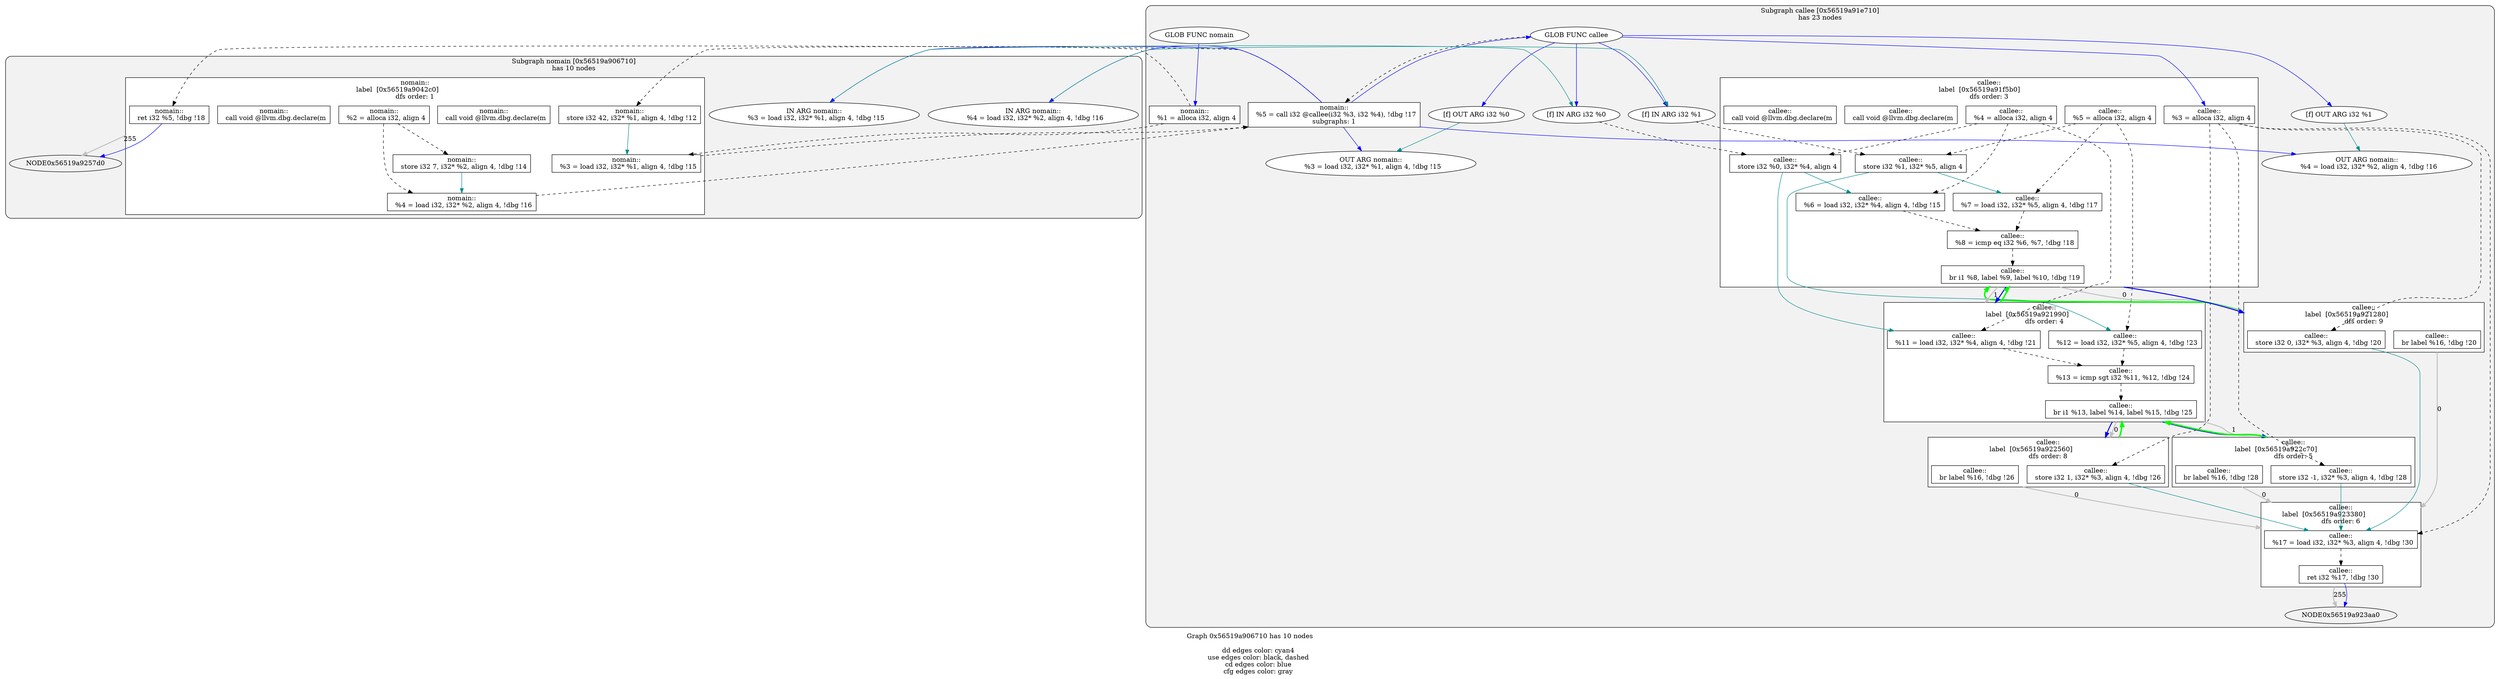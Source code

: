 digraph "DependenceGraph" {
	compound=true label="Graph 0x56519a906710 has 10 nodes\n
	dd edges color: cyan4
	use edges color: black, dashed
	cd edges color: blue
	cfg edges color: gray"

	/* subgraph 0x56519a91e710 nodes */
	subgraph cluster_0x56519a91e710 {
		style="filled, rounded" fillcolor=gray95
		label="Subgraph callee [0x56519a91e710]\nhas 23 nodes
"
		NODE0x56519a91ecc0 [label="[f] IN ARG i32 %0" style=filled fillcolor=white]
		/* -- node 0x56519a90f140
		 * ------------------------------------------- */
		/* DD edges */
		/* USE edges */
		NODE0x56519a91ecc0 -> NODE0x56519a91fee0 [color="black" rank=max style="dashed"]
		/* CD edges */
		/* ID edges */
		NODE0x56519a91eec0 [label="[f] OUT ARG i32 %0" style=filled fillcolor=white]
		/* -- node 0x56519a90f140
		 * ------------------------------------------- */
		/* DD edges */
		NODE0x56519a91eec0 -> NODE0x56519a924a90 [color="cyan4" rank=max]
		/* USE edges */
		/* CD edges */
		/* ID edges */
		NODE0x56519a91f100 [label="[f] IN ARG i32 %1" style=filled fillcolor=white]
		/* -- node 0x56519a90f168
		 * ------------------------------------------- */
		/* DD edges */
		/* USE edges */
		NODE0x56519a91f100 -> NODE0x56519a9203d0 [color="black" rank=max style="dashed"]
		/* CD edges */
		/* ID edges */
		NODE0x56519a91f300 [label="[f] OUT ARG i32 %1" style=filled fillcolor=white]
		/* -- node 0x56519a90f168
		 * ------------------------------------------- */
		/* DD edges */
		NODE0x56519a91f300 -> NODE0x56519a925090 [color="cyan4" rank=max]
		/* USE edges */
		/* CD edges */
		/* ID edges */
		/* Basic Block callee::
label  [0x56519a921280] */
		subgraph cluster_bb_0x56519a921280 {
			style=filled fillcolor=white
			label="callee::
label  [0x56519a921280]		\ndfs order: 9"
			NODE0x56519a921490 [shape=rect label="0x56519a910340"]
			NODE0x56519a9216f0 [shape=rect label="0x56519a90a4b0"]
		} /* cluster_bb_0x56519a921280 */

		/* Basic Block callee::
label  [0x56519a91f5b0] */
		subgraph cluster_bb_0x56519a91f5b0 {
			style=filled fillcolor=white
			label="callee::
label  [0x56519a91f5b0]		\ndfs order: 3"
			NODE0x56519a91f7c0 [shape=rect label="0x56519a90a220"]
			NODE0x56519a91fa20 [shape=rect label="0x56519a90a2c0"]
			NODE0x56519a91fc80 [shape=rect label="0x56519a90a330"]
			NODE0x56519a91fee0 [shape=rect label="0x56519a90ffc0"]
			NODE0x56519a920140 [shape=rect label="0x56519a901d50"]
			NODE0x56519a9203d0 [shape=rect label="0x56519a9100b0"]
			NODE0x56519a920630 [shape=rect label="0x56519a8b58f0"]
			NODE0x56519a9208c0 [shape=rect label="0x56519a90a3d0"]
			NODE0x56519a920b20 [shape=rect label="0x56519a90a440"]
			NODE0x56519a920d80 [shape=rect label="0x56519a8d9c60"]
			NODE0x56519a920fe0 [shape=rect label="0x56519a910280"]
		} /* cluster_bb_0x56519a91f5b0 */

		/* Basic Block callee::
label  [0x56519a921990] */
		subgraph cluster_bb_0x56519a921990 {
			style=filled fillcolor=white
			label="callee::
label  [0x56519a921990]		\ndfs order: 4"
			NODE0x56519a921ba0 [shape=rect label="0x56519a9103e0"]
			NODE0x56519a921e00 [shape=rect label="0x56519a910480"]
			NODE0x56519a922060 [shape=rect label="0x56519a910540"]
			NODE0x56519a9222c0 [shape=rect label="0x56519a910620"]
		} /* cluster_bb_0x56519a921990 */

		/* Basic Block callee::
label  [0x56519a922560] */
		subgraph cluster_bb_0x56519a922560 {
			style=filled fillcolor=white
			label="callee::
label  [0x56519a922560]		\ndfs order: 8"
			NODE0x56519a922770 [shape=rect label="0x56519a9106e0"]
			NODE0x56519a9229d0 [shape=rect label="0x56519a910780"]
		} /* cluster_bb_0x56519a922560 */

		/* Basic Block callee::
label  [0x56519a922c70] */
		subgraph cluster_bb_0x56519a922c70 {
			style=filled fillcolor=white
			label="callee::
label  [0x56519a922c70]		\ndfs order: 5"
			NODE0x56519a922e80 [shape=rect label="0x56519a910810"]
			NODE0x56519a9230e0 [shape=rect label="0x56519a9108b0"]
		} /* cluster_bb_0x56519a922c70 */

		/* Basic Block callee::
label  [0x56519a923380] */
		subgraph cluster_bb_0x56519a923380 {
			style=filled fillcolor=white
			label="callee::
label  [0x56519a923380]		\ndfs order: 6"
			NODE0x56519a923590 [shape=rect label="0x56519a910920"]
			NODE0x56519a9237f0 [shape=rect label="0x56519a9109c0"]
		} /* cluster_bb_0x56519a923380 */

	NODE0x56519a9216f0 -> NODE0x56519a923590 [penwidth=2 label="0"  ltail=cluster_bb_0x56519a921280  lhead=cluster_bb_0x56519a923380  color="gray"]
	/* post-dominance frontiers */
NODE0x56519a921490 -> NODE0x56519a920fe0 [penwidth=3 color=green  ltail=cluster_bb_0x56519a921280  lhead=cluster_bb_0x56519a91f5b0 constraint=false]
	NODE0x56519a920fe0 -> NODE0x56519a921490 [penwidth=2 label="0"  ltail=cluster_bb_0x56519a91f5b0  lhead=cluster_bb_0x56519a921280  color="gray"]
	NODE0x56519a920fe0 -> NODE0x56519a921ba0 [penwidth=2 label="1"  ltail=cluster_bb_0x56519a91f5b0  lhead=cluster_bb_0x56519a921990  color="gray"]
	NODE0x56519a920fe0 -> NODE0x56519a921490 [penwidth=2 color=blue  ltail=cluster_bb_0x56519a91f5b0  lhead=cluster_bb_0x56519a921280]
	NODE0x56519a920fe0 -> NODE0x56519a921ba0 [penwidth=2 color=blue  ltail=cluster_bb_0x56519a91f5b0  lhead=cluster_bb_0x56519a921990]
	NODE0x56519a9222c0 -> NODE0x56519a922770 [penwidth=2 label="0"  ltail=cluster_bb_0x56519a921990  lhead=cluster_bb_0x56519a922560  color="gray"]
	NODE0x56519a9222c0 -> NODE0x56519a922e80 [penwidth=2 label="1"  ltail=cluster_bb_0x56519a921990  lhead=cluster_bb_0x56519a922c70  color="gray"]
	NODE0x56519a9222c0 -> NODE0x56519a922770 [penwidth=2 color=blue  ltail=cluster_bb_0x56519a921990  lhead=cluster_bb_0x56519a922560]
	NODE0x56519a9222c0 -> NODE0x56519a922e80 [penwidth=2 color=blue  ltail=cluster_bb_0x56519a921990  lhead=cluster_bb_0x56519a922c70]
	/* post-dominance frontiers */
NODE0x56519a921ba0 -> NODE0x56519a920fe0 [penwidth=3 color=green  ltail=cluster_bb_0x56519a921990  lhead=cluster_bb_0x56519a91f5b0 constraint=false]
	NODE0x56519a9229d0 -> NODE0x56519a923590 [penwidth=2 label="0"  ltail=cluster_bb_0x56519a922560  lhead=cluster_bb_0x56519a923380  color="gray"]
	/* post-dominance frontiers */
NODE0x56519a922770 -> NODE0x56519a9222c0 [penwidth=3 color=green  ltail=cluster_bb_0x56519a922560  lhead=cluster_bb_0x56519a921990 constraint=false]
	NODE0x56519a9230e0 -> NODE0x56519a923590 [penwidth=2 label="0"  ltail=cluster_bb_0x56519a922c70  lhead=cluster_bb_0x56519a923380  color="gray"]
	/* post-dominance frontiers */
NODE0x56519a922e80 -> NODE0x56519a9222c0 [penwidth=3 color=green  ltail=cluster_bb_0x56519a922c70  lhead=cluster_bb_0x56519a921990 constraint=false]
	NODE0x56519a9237f0 -> NODE0x56519a923aa0 [penwidth=2 label="255"  ltail=cluster_bb_0x56519a923380  lhead=cluster_bb_0x56519a923ca0  color="gray"]
		NODE0x56519a920630 [label="callee::
  call void @llvm.dbg.declare(m" labelURL="nomain.c:1:23" style=filled fillcolor=white]
		/* -- node 0x56519a8b58f0
		 * ------------------------------------------- */
		/* DD edges */
		/* USE edges */
		/* CD edges */
		/* ID edges */
		NODE0x56519a920d80 [label="callee::
  %8 = icmp eq i32 %6, %7, !dbg !18" labelURL="nomain.c:2:11" style=filled fillcolor=white]
		/* -- node 0x56519a8d9c60
		 * ------------------------------------------- */
		/* DD edges */
		/* USE edges */
		NODE0x56519a920d80 -> NODE0x56519a920fe0 [color="black" rank=max style="dashed"]
		/* CD edges */
		/* ID edges */
		NODE0x56519a920140 [label="callee::
  call void @llvm.dbg.declare(m" labelURL="nomain.c:1:16" style=filled fillcolor=white]
		/* -- node 0x56519a901d50
		 * ------------------------------------------- */
		/* DD edges */
		/* USE edges */
		/* CD edges */
		/* ID edges */
		NODE0x56519a91f7c0 [label="callee::
  %3 = alloca i32, align 4" style=filled fillcolor=white]
		/* -- node 0x56519a90a220
		 * ------------------------------------------- */
		/* DD edges */
		/* USE edges */
		NODE0x56519a91f7c0 -> NODE0x56519a921490 [color="black" rank=max style="dashed"]
		NODE0x56519a91f7c0 -> NODE0x56519a922770 [color="black" rank=max style="dashed"]
		NODE0x56519a91f7c0 -> NODE0x56519a922e80 [color="black" rank=max style="dashed"]
		NODE0x56519a91f7c0 -> NODE0x56519a923590 [color="black" rank=max style="dashed"]
		/* CD edges */
		/* ID edges */
		NODE0x56519a91fa20 [label="callee::
  %4 = alloca i32, align 4" style=filled fillcolor=white]
		/* -- node 0x56519a90a2c0
		 * ------------------------------------------- */
		/* DD edges */
		/* USE edges */
		NODE0x56519a91fa20 -> NODE0x56519a91fee0 [color="black" rank=max style="dashed"]
		NODE0x56519a91fa20 -> NODE0x56519a9208c0 [color="black" rank=max style="dashed"]
		NODE0x56519a91fa20 -> NODE0x56519a921ba0 [color="black" rank=max style="dashed"]
		/* CD edges */
		/* ID edges */
		NODE0x56519a91fc80 [label="callee::
  %5 = alloca i32, align 4" style=filled fillcolor=white]
		/* -- node 0x56519a90a330
		 * ------------------------------------------- */
		/* DD edges */
		/* USE edges */
		NODE0x56519a91fc80 -> NODE0x56519a9203d0 [color="black" rank=max style="dashed"]
		NODE0x56519a91fc80 -> NODE0x56519a920b20 [color="black" rank=max style="dashed"]
		NODE0x56519a91fc80 -> NODE0x56519a921e00 [color="black" rank=max style="dashed"]
		/* CD edges */
		/* ID edges */
		NODE0x56519a9208c0 [label="callee::
  %6 = load i32, i32* %4, align 4, !dbg !15" labelURL="nomain.c:2:9" style=filled fillcolor=white]
		/* -- node 0x56519a90a3d0
		 * ------------------------------------------- */
		/* DD edges */
		/* USE edges */
		NODE0x56519a9208c0 -> NODE0x56519a920d80 [color="black" rank=max style="dashed"]
		/* CD edges */
		/* ID edges */
		NODE0x56519a920b20 [label="callee::
  %7 = load i32, i32* %5, align 4, !dbg !17" labelURL="nomain.c:2:14" style=filled fillcolor=white]
		/* -- node 0x56519a90a440
		 * ------------------------------------------- */
		/* DD edges */
		/* USE edges */
		NODE0x56519a920b20 -> NODE0x56519a920d80 [color="black" rank=max style="dashed"]
		/* CD edges */
		/* ID edges */
		NODE0x56519a9216f0 [label="callee::
  br label %16, !dbg !20" labelURL="nomain.c:2:17" style=filled fillcolor=white]
		/* -- node 0x56519a90a4b0
		 * ------------------------------------------- */
		/* DD edges */
		/* USE edges */
		/* CD edges */
		/* ID edges */
		NODE0x56519a91fee0 [label="callee::
  store i32 %0, i32* %4, align 4" style=filled fillcolor=white]
		/* -- node 0x56519a90ffc0
		 * ------------------------------------------- */
		/* DD edges */
		NODE0x56519a91fee0 -> NODE0x56519a9208c0 [color="cyan4" rank=max]
		NODE0x56519a91fee0 -> NODE0x56519a921ba0 [color="cyan4" rank=max]
		/* USE edges */
		/* CD edges */
		/* ID edges */
		NODE0x56519a9203d0 [label="callee::
  store i32 %1, i32* %5, align 4" style=filled fillcolor=white]
		/* -- node 0x56519a9100b0
		 * ------------------------------------------- */
		/* DD edges */
		NODE0x56519a9203d0 -> NODE0x56519a920b20 [color="cyan4" rank=max]
		NODE0x56519a9203d0 -> NODE0x56519a921e00 [color="cyan4" rank=max]
		/* USE edges */
		/* CD edges */
		/* ID edges */
		NODE0x56519a920fe0 [label="callee::
  br i1 %8, label %9, label %10, !dbg !19" labelURL="nomain.c:2:9" style=filled fillcolor=white]
		/* -- node 0x56519a910280
		 * ------------------------------------------- */
		/* DD edges */
		/* USE edges */
		/* CD edges */
		/* ID edges */
		NODE0x56519a921490 [label="callee::
  store i32 0, i32* %3, align 4, !dbg !20" labelURL="nomain.c:2:17" style=filled fillcolor=white]
		/* -- node 0x56519a910340
		 * ------------------------------------------- */
		/* DD edges */
		NODE0x56519a921490 -> NODE0x56519a923590 [color="cyan4" rank=max]
		/* USE edges */
		/* CD edges */
		/* ID edges */
		NODE0x56519a921ba0 [label="callee::
  %11 = load i32, i32* %4, align 4, !dbg !21" labelURL="nomain.c:4:9" style=filled fillcolor=white]
		/* -- node 0x56519a9103e0
		 * ------------------------------------------- */
		/* DD edges */
		/* USE edges */
		NODE0x56519a921ba0 -> NODE0x56519a922060 [color="black" rank=max style="dashed"]
		/* CD edges */
		/* ID edges */
		NODE0x56519a921e00 [label="callee::
  %12 = load i32, i32* %5, align 4, !dbg !23" labelURL="nomain.c:4:13" style=filled fillcolor=white]
		/* -- node 0x56519a910480
		 * ------------------------------------------- */
		/* DD edges */
		/* USE edges */
		NODE0x56519a921e00 -> NODE0x56519a922060 [color="black" rank=max style="dashed"]
		/* CD edges */
		/* ID edges */
		NODE0x56519a922060 [label="callee::
  %13 = icmp sgt i32 %11, %12, !dbg !24" labelURL="nomain.c:4:11" style=filled fillcolor=white]
		/* -- node 0x56519a910540
		 * ------------------------------------------- */
		/* DD edges */
		/* USE edges */
		NODE0x56519a922060 -> NODE0x56519a9222c0 [color="black" rank=max style="dashed"]
		/* CD edges */
		/* ID edges */
		NODE0x56519a9222c0 [label="callee::
  br i1 %13, label %14, label %15, !dbg !25" labelURL="nomain.c:4:9" style=filled fillcolor=white]
		/* -- node 0x56519a910620
		 * ------------------------------------------- */
		/* DD edges */
		/* USE edges */
		/* CD edges */
		/* ID edges */
		NODE0x56519a922770 [label="callee::
  store i32 1, i32* %3, align 4, !dbg !26" labelURL="nomain.c:5:8" style=filled fillcolor=white]
		/* -- node 0x56519a9106e0
		 * ------------------------------------------- */
		/* DD edges */
		NODE0x56519a922770 -> NODE0x56519a923590 [color="cyan4" rank=max]
		/* USE edges */
		/* CD edges */
		/* ID edges */
		NODE0x56519a9229d0 [label="callee::
  br label %16, !dbg !26" labelURL="nomain.c:5:8" style=filled fillcolor=white]
		/* -- node 0x56519a910780
		 * ------------------------------------------- */
		/* DD edges */
		/* USE edges */
		/* CD edges */
		/* ID edges */
		NODE0x56519a922e80 [label="callee::
  store i32 -1, i32* %3, align 4, !dbg !28" labelURL="nomain.c:7:9" style=filled fillcolor=white]
		/* -- node 0x56519a910810
		 * ------------------------------------------- */
		/* DD edges */
		NODE0x56519a922e80 -> NODE0x56519a923590 [color="cyan4" rank=max]
		/* USE edges */
		/* CD edges */
		/* ID edges */
		NODE0x56519a9230e0 [label="callee::
  br label %16, !dbg !28" labelURL="nomain.c:7:9" style=filled fillcolor=white]
		/* -- node 0x56519a9108b0
		 * ------------------------------------------- */
		/* DD edges */
		/* USE edges */
		/* CD edges */
		/* ID edges */
		NODE0x56519a923590 [label="callee::
  %17 = load i32, i32* %3, align 4, !dbg !30" labelURL="nomain.c:9:1" style=filled fillcolor=white]
		/* -- node 0x56519a910920
		 * ------------------------------------------- */
		/* DD edges */
		/* USE edges */
		NODE0x56519a923590 -> NODE0x56519a9237f0 [color="black" rank=max style="dashed"]
		/* CD edges */
		/* ID edges */
		NODE0x56519a9237f0 [label="callee::
  ret i32 %17, !dbg !30" labelURL="nomain.c:9:1" style=filled fillcolor=white]
		/* -- node 0x56519a9109c0
		 * ------------------------------------------- */
		/* DD edges */
		/* USE edges */
		/* CD edges */
		NODE0x56519a9237f0 -> NODE0x56519a923aa0 [color="blue"]
		/* ID edges */
		NODE0x56519a91e8b0 [label="GLOB FUNC callee" style=filled fillcolor=white]
		/* -- node 0x56519a8d86f8
		 * ------------------------------------------- */
		/* DD edges */
		/* USE edges */
		NODE0x56519a91e8b0 -> NODE0x56519a91e470 [color="black" rank=max style="dashed"]
		/* CD edges */
		NODE0x56519a91e8b0 -> NODE0x56519a91ecc0 [color="blue"]
		NODE0x56519a91e8b0 -> NODE0x56519a91eec0 [color="blue"]
		NODE0x56519a91e8b0 -> NODE0x56519a91f100 [color="blue"]
		NODE0x56519a91e8b0 -> NODE0x56519a91f300 [color="blue"]
		NODE0x56519a91e8b0 -> NODE0x56519a91f7c0 [color="blue"]
		/* ID edges */
		NODE0x56519a91cf30 [label="GLOB FUNC nomain" style=filled fillcolor=white]
		/* -- node 0x56519a8d8938
		 * ------------------------------------------- */
		/* DD edges */
		/* USE edges */
		/* CD edges */
		NODE0x56519a91cf30 -> NODE0x56519a91d170 [color="blue"]
		/* ID edges */
	}
	/* subgraph 0x56519a906710 nodes */
	subgraph cluster_0x56519a906710 {
		style="filled, rounded" fillcolor=gray95
		label="Subgraph nomain [0x56519a906710]\nhas 10 nodes
"
		/* Basic Block nomain::
label  [0x56519a9042c0] */
		subgraph cluster_bb_0x56519a9042c0 {
			style=filled fillcolor=white
			label="nomain::
label  [0x56519a9042c0]		\ndfs order: 1"
			NODE0x56519a91d170 [shape=rect label="0x56519a911ba0"]
			NODE0x56519a91d3d0 [shape=rect label="0x56519a911c10"]
			NODE0x56519a91d630 [shape=rect label="0x56519a90c410"]
			NODE0x56519a91d890 [shape=rect label="0x56519a911cd0"]
			NODE0x56519a91daf0 [shape=rect label="0x56519a8aa340"]
			NODE0x56519a91dd50 [shape=rect label="0x56519a911df0"]
			NODE0x56519a91dfb0 [shape=rect label="0x56519a911e60"]
			NODE0x56519a91e210 [shape=rect label="0x56519a911f00"]
			NODE0x56519a91e470 [shape=rect label="0x56519a905150"]
			NODE0x56519a925520 [shape=rect label="0x56519a911fd0"]
		} /* cluster_bb_0x56519a9042c0 */

	NODE0x56519a925520 -> NODE0x56519a9257d0 [penwidth=2 label="255"  ltail=cluster_bb_0x56519a9042c0  lhead=cluster_bb_0x56519a9259d0  color="gray"]
		NODE0x56519a91daf0 [label="nomain::
  call void @llvm.dbg.declare(m" labelURL="nomain.c:14:9" style=filled fillcolor=white]
		/* -- node 0x56519a8aa340
		 * ------------------------------------------- */
		/* DD edges */
		/* USE edges */
		/* CD edges */
		/* ID edges */
		NODE0x56519a91e470 [label="nomain::
  %5 = call i32 @callee(i32 %3, i32 %4), !dbg !17\nsubgraphs: 1" labelURL="nomain.c:16:12" style=filled fillcolor=white]
		NODE0x56519a924890 [label="IN ARG nomain::
  %3 = load i32, i32* %1, align 4, !dbg !15" labelURL="nomain.c:16:19" style=filled fillcolor=white]
		/* -- node 0x56519a911e60
		 * ------------------------------------------- */
		/* DD edges */
		NODE0x56519a924890 -> NODE0x56519a91ecc0 [color="cyan4" rank=max]
		/* USE edges */
		/* CD edges */
		/* ID edges */
		NODE0x56519a924a90 [label="OUT ARG nomain::
  %3 = load i32, i32* %1, align 4, !dbg !15" labelURL="nomain.c:16:19" style=filled fillcolor=white]
		/* -- node 0x56519a911e60
		 * ------------------------------------------- */
		/* DD edges */
		/* USE edges */
		/* CD edges */
		/* ID edges */
		NODE0x56519a924e90 [label="IN ARG nomain::
  %4 = load i32, i32* %2, align 4, !dbg !16" labelURL="nomain.c:16:22" style=filled fillcolor=white]
		/* -- node 0x56519a911f00
		 * ------------------------------------------- */
		/* DD edges */
		NODE0x56519a924e90 -> NODE0x56519a91f100 [color="cyan4" rank=max]
		/* USE edges */
		/* CD edges */
		/* ID edges */
		NODE0x56519a925090 [label="OUT ARG nomain::
  %4 = load i32, i32* %2, align 4, !dbg !16" labelURL="nomain.c:16:22" style=filled fillcolor=white]
		/* -- node 0x56519a911f00
		 * ------------------------------------------- */
		/* DD edges */
		/* USE edges */
		/* CD edges */
		/* ID edges */
		/* -- node 0x56519a905150
		 * ------------------------------------------- */
		/* DD edges */
		/* USE edges */
		NODE0x56519a91e470 -> NODE0x56519a925520 [color="black" rank=max style="dashed"]
		/* CD edges */
		NODE0x56519a91e470 -> NODE0x56519a91e8b0 [color="blue"]
		NODE0x56519a91e470 -> NODE0x56519a924890 [color="blue"]
		NODE0x56519a91e470 -> NODE0x56519a924a90 [color="blue"]
		NODE0x56519a91e470 -> NODE0x56519a924e90 [color="blue"]
		NODE0x56519a91e470 -> NODE0x56519a925090 [color="blue"]
		/* ID edges */
		NODE0x56519a91d630 [label="nomain::
  call void @llvm.dbg.declare(m" labelURL="nomain.c:13:9" style=filled fillcolor=white]
		/* -- node 0x56519a90c410
		 * ------------------------------------------- */
		/* DD edges */
		/* USE edges */
		/* CD edges */
		/* ID edges */
		NODE0x56519a91d170 [label="nomain::
  %1 = alloca i32, align 4" style=filled fillcolor=white]
		/* -- node 0x56519a911ba0
		 * ------------------------------------------- */
		/* DD edges */
		/* USE edges */
		NODE0x56519a91d170 -> NODE0x56519a91d890 [color="black" rank=max style="dashed"]
		NODE0x56519a91d170 -> NODE0x56519a91dfb0 [color="black" rank=max style="dashed"]
		/* CD edges */
		/* ID edges */
		NODE0x56519a91d3d0 [label="nomain::
  %2 = alloca i32, align 4" style=filled fillcolor=white]
		/* -- node 0x56519a911c10
		 * ------------------------------------------- */
		/* DD edges */
		/* USE edges */
		NODE0x56519a91d3d0 -> NODE0x56519a91dd50 [color="black" rank=max style="dashed"]
		NODE0x56519a91d3d0 -> NODE0x56519a91e210 [color="black" rank=max style="dashed"]
		/* CD edges */
		/* ID edges */
		NODE0x56519a91d890 [label="nomain::
  store i32 42, i32* %1, align 4, !dbg !12" labelURL="nomain.c:13:9" style=filled fillcolor=white]
		/* -- node 0x56519a911cd0
		 * ------------------------------------------- */
		/* DD edges */
		NODE0x56519a91d890 -> NODE0x56519a91dfb0 [color="cyan4" rank=max]
		/* USE edges */
		/* CD edges */
		/* ID edges */
		NODE0x56519a91dd50 [label="nomain::
  store i32 7, i32* %2, align 4, !dbg !14" labelURL="nomain.c:14:9" style=filled fillcolor=white]
		/* -- node 0x56519a911df0
		 * ------------------------------------------- */
		/* DD edges */
		NODE0x56519a91dd50 -> NODE0x56519a91e210 [color="cyan4" rank=max]
		/* USE edges */
		/* CD edges */
		/* ID edges */
		NODE0x56519a91dfb0 [label="nomain::
  %3 = load i32, i32* %1, align 4, !dbg !15" labelURL="nomain.c:16:19" style=filled fillcolor=white]
		/* -- node 0x56519a911e60
		 * ------------------------------------------- */
		/* DD edges */
		/* USE edges */
		NODE0x56519a91dfb0 -> NODE0x56519a91e470 [color="black" rank=max style="dashed"]
		/* CD edges */
		/* ID edges */
		NODE0x56519a91e210 [label="nomain::
  %4 = load i32, i32* %2, align 4, !dbg !16" labelURL="nomain.c:16:22" style=filled fillcolor=white]
		/* -- node 0x56519a911f00
		 * ------------------------------------------- */
		/* DD edges */
		/* USE edges */
		NODE0x56519a91e210 -> NODE0x56519a91e470 [color="black" rank=max style="dashed"]
		/* CD edges */
		/* ID edges */
		NODE0x56519a925520 [label="nomain::
  ret i32 %5, !dbg !18" labelURL="nomain.c:16:5" style=filled fillcolor=white]
		/* -- node 0x56519a911fd0
		 * ------------------------------------------- */
		/* DD edges */
		/* USE edges */
		/* CD edges */
		NODE0x56519a925520 -> NODE0x56519a9257d0 [color="blue"]
		/* ID edges */
	}
}
